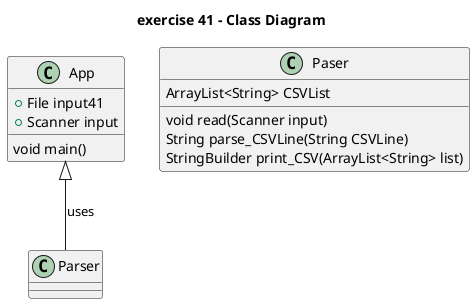 @startuml

title exercise 41 - Class Diagram


class App {
  +File input41
  +Scanner input
  void main()
}

class Paser {
  ArrayList<String> CSVList
  void read(Scanner input)
  String parse_CSVLine(String CSVLine)
  StringBuilder print_CSV(ArrayList<String> list)
}

App <|-down- Parser: uses

@enduml